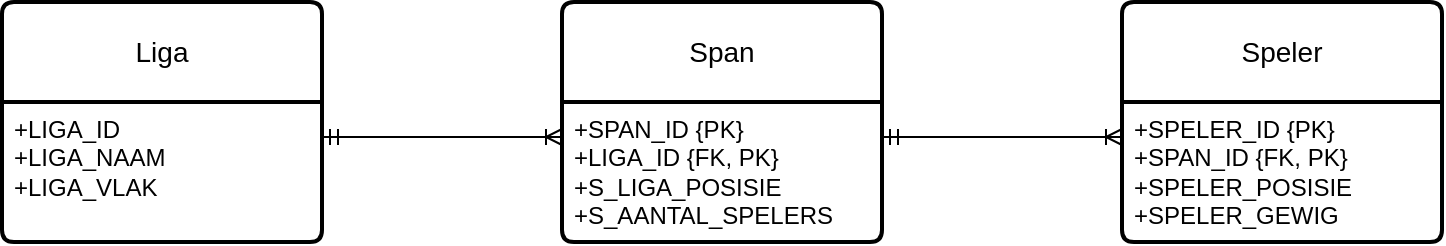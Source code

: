 <mxfile version="26.0.14">
  <diagram name="Page-1" id="PXgRFZcL4JrK3Pt7Dr-1">
    <mxGraphModel dx="211" dy="538" grid="1" gridSize="10" guides="1" tooltips="1" connect="1" arrows="1" fold="1" page="1" pageScale="1" pageWidth="827" pageHeight="1169" math="0" shadow="0">
      <root>
        <mxCell id="0" />
        <mxCell id="1" parent="0" />
        <mxCell id="IZy6ieOosn2L9-rNJjLb-1" value="Liga" style="swimlane;childLayout=stackLayout;horizontal=1;startSize=50;horizontalStack=0;rounded=1;fontSize=14;fontStyle=0;strokeWidth=2;resizeParent=0;resizeLast=1;shadow=0;dashed=0;align=center;arcSize=4;whiteSpace=wrap;html=1;" vertex="1" parent="1">
          <mxGeometry x="40" y="220" width="160" height="120" as="geometry" />
        </mxCell>
        <mxCell id="IZy6ieOosn2L9-rNJjLb-2" value="+LIGA_ID&lt;div&gt;+LIGA_NAAM&lt;/div&gt;&lt;div&gt;+LIGA_VLAK&lt;/div&gt;" style="align=left;strokeColor=none;fillColor=none;spacingLeft=4;fontSize=12;verticalAlign=top;resizable=0;rotatable=0;part=1;html=1;" vertex="1" parent="IZy6ieOosn2L9-rNJjLb-1">
          <mxGeometry y="50" width="160" height="70" as="geometry" />
        </mxCell>
        <mxCell id="IZy6ieOosn2L9-rNJjLb-3" value="Span" style="swimlane;childLayout=stackLayout;horizontal=1;startSize=50;horizontalStack=0;rounded=1;fontSize=14;fontStyle=0;strokeWidth=2;resizeParent=0;resizeLast=1;shadow=0;dashed=0;align=center;arcSize=4;whiteSpace=wrap;html=1;" vertex="1" parent="1">
          <mxGeometry x="320" y="220" width="160" height="120" as="geometry" />
        </mxCell>
        <mxCell id="IZy6ieOosn2L9-rNJjLb-4" value="+SPAN_ID {PK}&lt;div&gt;+LIGA_ID {FK, PK}&lt;/div&gt;&lt;div&gt;+S_LIGA_POSISIE&lt;/div&gt;&lt;div&gt;+S_AANTAL_SPELERS&lt;/div&gt;" style="align=left;strokeColor=none;fillColor=none;spacingLeft=4;fontSize=12;verticalAlign=top;resizable=0;rotatable=0;part=1;html=1;" vertex="1" parent="IZy6ieOosn2L9-rNJjLb-3">
          <mxGeometry y="50" width="160" height="70" as="geometry" />
        </mxCell>
        <mxCell id="IZy6ieOosn2L9-rNJjLb-5" value="Speler" style="swimlane;childLayout=stackLayout;horizontal=1;startSize=50;horizontalStack=0;rounded=1;fontSize=14;fontStyle=0;strokeWidth=2;resizeParent=0;resizeLast=1;shadow=0;dashed=0;align=center;arcSize=4;whiteSpace=wrap;html=1;" vertex="1" parent="1">
          <mxGeometry x="600" y="220" width="160" height="120" as="geometry" />
        </mxCell>
        <mxCell id="IZy6ieOosn2L9-rNJjLb-6" value="+SPELER_ID {PK}&lt;div&gt;+SPAN_ID {FK, PK}&lt;/div&gt;&lt;div&gt;+SPELER_POSISIE&lt;/div&gt;&lt;div&gt;+SPELER_GEWIG&lt;/div&gt;" style="align=left;strokeColor=none;fillColor=none;spacingLeft=4;fontSize=12;verticalAlign=top;resizable=0;rotatable=0;part=1;html=1;" vertex="1" parent="IZy6ieOosn2L9-rNJjLb-5">
          <mxGeometry y="50" width="160" height="70" as="geometry" />
        </mxCell>
        <mxCell id="IZy6ieOosn2L9-rNJjLb-7" value="" style="fontSize=12;html=1;endArrow=ERoneToMany;startArrow=ERmandOne;rounded=0;exitX=1;exitY=0.25;exitDx=0;exitDy=0;entryX=0;entryY=0.25;entryDx=0;entryDy=0;" edge="1" parent="1" source="IZy6ieOosn2L9-rNJjLb-2" target="IZy6ieOosn2L9-rNJjLb-4">
          <mxGeometry width="100" height="100" relative="1" as="geometry">
            <mxPoint x="230" y="490" as="sourcePoint" />
            <mxPoint x="330" y="390" as="targetPoint" />
          </mxGeometry>
        </mxCell>
        <mxCell id="IZy6ieOosn2L9-rNJjLb-8" value="" style="fontSize=12;html=1;endArrow=ERoneToMany;startArrow=ERmandOne;rounded=0;exitX=1;exitY=0.25;exitDx=0;exitDy=0;entryX=0;entryY=0.25;entryDx=0;entryDy=0;" edge="1" parent="1" source="IZy6ieOosn2L9-rNJjLb-4" target="IZy6ieOosn2L9-rNJjLb-6">
          <mxGeometry width="100" height="100" relative="1" as="geometry">
            <mxPoint x="470" y="380" as="sourcePoint" />
            <mxPoint x="570" y="280" as="targetPoint" />
          </mxGeometry>
        </mxCell>
      </root>
    </mxGraphModel>
  </diagram>
</mxfile>

